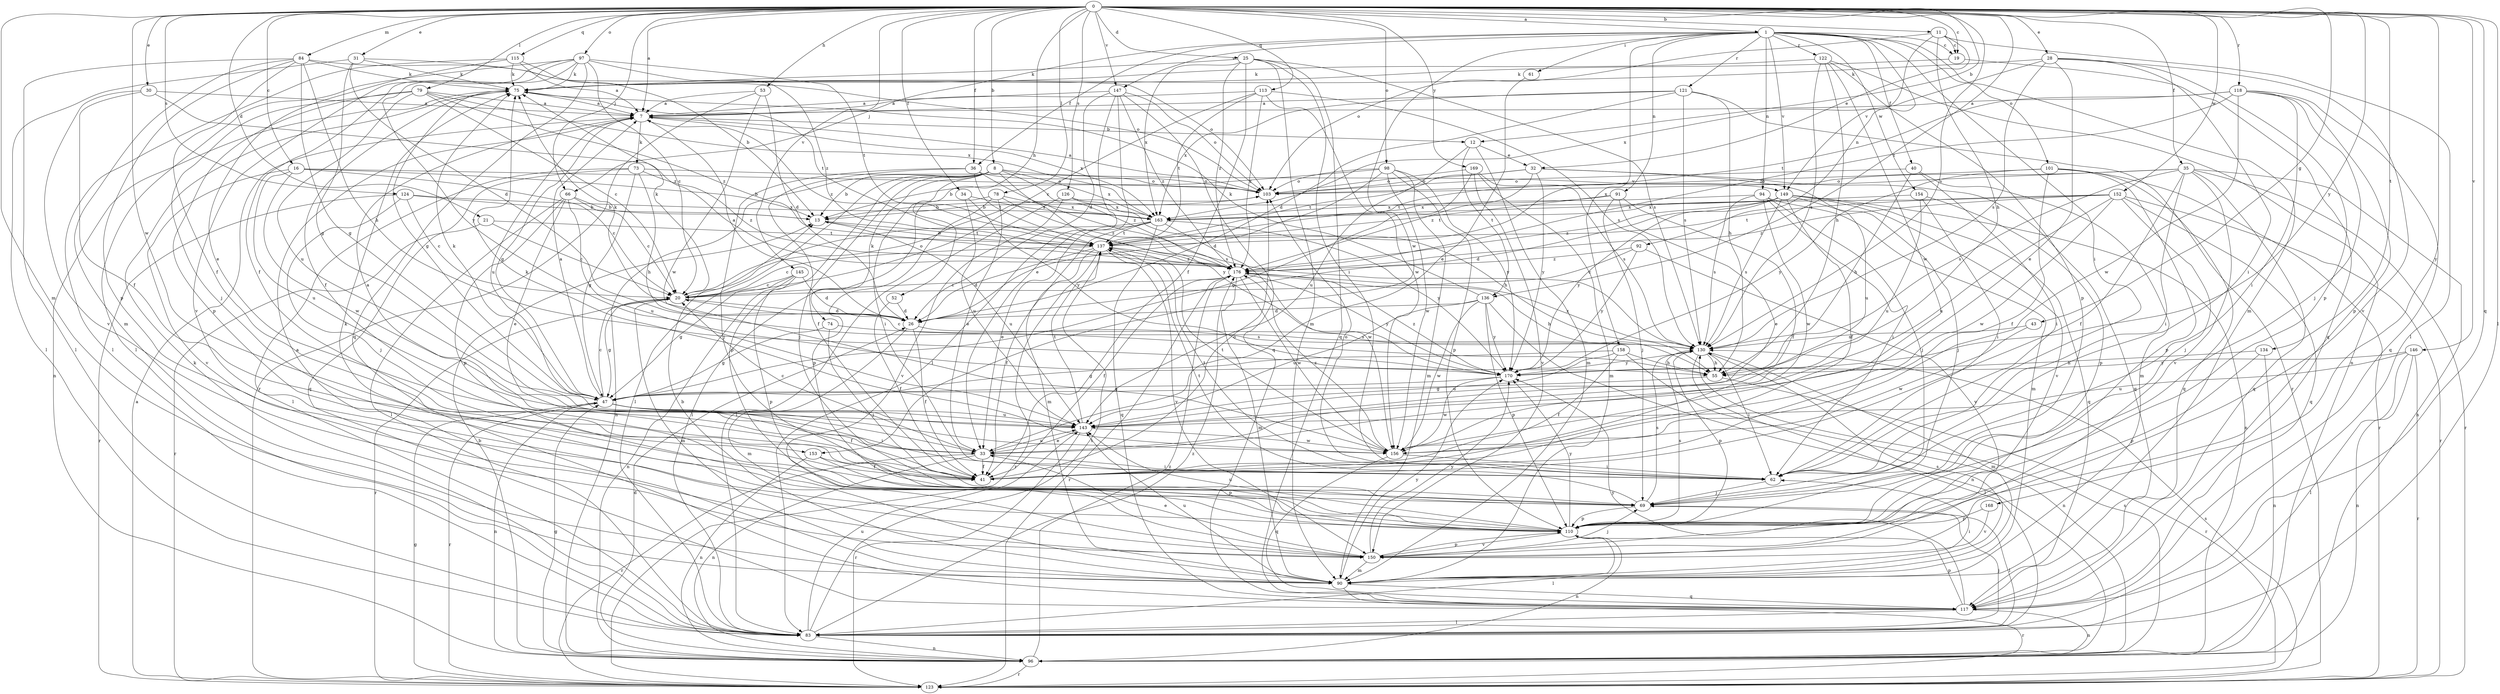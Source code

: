 strict digraph  {
0;
1;
7;
8;
11;
12;
13;
16;
19;
20;
21;
25;
26;
28;
30;
31;
32;
33;
34;
35;
36;
40;
41;
43;
47;
52;
53;
55;
61;
62;
66;
69;
73;
74;
75;
78;
79;
83;
84;
90;
91;
92;
94;
96;
97;
98;
101;
103;
110;
113;
115;
117;
118;
121;
122;
123;
124;
126;
130;
134;
136;
137;
143;
145;
146;
147;
149;
150;
152;
153;
154;
156;
158;
163;
168;
169;
170;
176;
0 -> 1  [label=a];
0 -> 7  [label=a];
0 -> 8  [label=b];
0 -> 11  [label=b];
0 -> 12  [label=b];
0 -> 16  [label=c];
0 -> 19  [label=c];
0 -> 21  [label=d];
0 -> 25  [label=d];
0 -> 28  [label=e];
0 -> 30  [label=e];
0 -> 31  [label=e];
0 -> 34  [label=f];
0 -> 35  [label=f];
0 -> 36  [label=f];
0 -> 43  [label=g];
0 -> 52  [label=h];
0 -> 53  [label=h];
0 -> 66  [label=j];
0 -> 78  [label=l];
0 -> 79  [label=l];
0 -> 83  [label=l];
0 -> 84  [label=m];
0 -> 90  [label=m];
0 -> 97  [label=o];
0 -> 98  [label=o];
0 -> 113  [label=q];
0 -> 115  [label=q];
0 -> 117  [label=q];
0 -> 118  [label=r];
0 -> 124  [label=s];
0 -> 126  [label=s];
0 -> 130  [label=s];
0 -> 134  [label=t];
0 -> 136  [label=t];
0 -> 145  [label=v];
0 -> 146  [label=v];
0 -> 147  [label=v];
0 -> 152  [label=w];
0 -> 153  [label=w];
0 -> 168  [label=y];
0 -> 169  [label=y];
0 -> 170  [label=y];
1 -> 19  [label=c];
1 -> 36  [label=f];
1 -> 40  [label=f];
1 -> 61  [label=i];
1 -> 62  [label=i];
1 -> 66  [label=j];
1 -> 90  [label=m];
1 -> 91  [label=n];
1 -> 92  [label=n];
1 -> 94  [label=n];
1 -> 101  [label=o];
1 -> 121  [label=r];
1 -> 122  [label=r];
1 -> 147  [label=v];
1 -> 149  [label=v];
1 -> 153  [label=w];
1 -> 154  [label=w];
1 -> 158  [label=x];
7 -> 12  [label=b];
7 -> 47  [label=g];
7 -> 73  [label=k];
7 -> 143  [label=u];
7 -> 163  [label=x];
7 -> 176  [label=z];
8 -> 13  [label=b];
8 -> 62  [label=i];
8 -> 69  [label=j];
8 -> 74  [label=k];
8 -> 83  [label=l];
8 -> 96  [label=n];
8 -> 110  [label=p];
8 -> 149  [label=v];
8 -> 163  [label=x];
8 -> 170  [label=y];
8 -> 176  [label=z];
11 -> 19  [label=c];
11 -> 32  [label=e];
11 -> 55  [label=h];
11 -> 83  [label=l];
11 -> 103  [label=o];
11 -> 149  [label=v];
12 -> 32  [label=e];
12 -> 90  [label=m];
12 -> 136  [label=t];
12 -> 143  [label=u];
13 -> 137  [label=t];
13 -> 143  [label=u];
16 -> 13  [label=b];
16 -> 20  [label=c];
16 -> 103  [label=o];
16 -> 143  [label=u];
16 -> 150  [label=v];
16 -> 156  [label=w];
19 -> 75  [label=k];
19 -> 117  [label=q];
20 -> 26  [label=d];
20 -> 47  [label=g];
20 -> 75  [label=k];
20 -> 90  [label=m];
20 -> 103  [label=o];
20 -> 123  [label=r];
21 -> 20  [label=c];
21 -> 123  [label=r];
21 -> 137  [label=t];
25 -> 41  [label=f];
25 -> 62  [label=i];
25 -> 75  [label=k];
25 -> 90  [label=m];
25 -> 117  [label=q];
25 -> 130  [label=s];
25 -> 163  [label=x];
25 -> 176  [label=z];
26 -> 7  [label=a];
26 -> 41  [label=f];
26 -> 75  [label=k];
26 -> 90  [label=m];
26 -> 130  [label=s];
28 -> 33  [label=e];
28 -> 62  [label=i];
28 -> 75  [label=k];
28 -> 110  [label=p];
28 -> 130  [label=s];
28 -> 150  [label=v];
28 -> 163  [label=x];
30 -> 7  [label=a];
30 -> 41  [label=f];
30 -> 150  [label=v];
30 -> 176  [label=z];
31 -> 26  [label=d];
31 -> 47  [label=g];
31 -> 75  [label=k];
31 -> 83  [label=l];
31 -> 103  [label=o];
32 -> 103  [label=o];
32 -> 117  [label=q];
32 -> 137  [label=t];
32 -> 143  [label=u];
32 -> 170  [label=y];
32 -> 176  [label=z];
33 -> 7  [label=a];
33 -> 20  [label=c];
33 -> 41  [label=f];
33 -> 62  [label=i];
33 -> 96  [label=n];
33 -> 123  [label=r];
33 -> 143  [label=u];
34 -> 143  [label=u];
34 -> 163  [label=x];
34 -> 170  [label=y];
35 -> 41  [label=f];
35 -> 62  [label=i];
35 -> 96  [label=n];
35 -> 103  [label=o];
35 -> 117  [label=q];
35 -> 123  [label=r];
35 -> 130  [label=s];
35 -> 137  [label=t];
35 -> 150  [label=v];
36 -> 41  [label=f];
36 -> 69  [label=j];
36 -> 103  [label=o];
36 -> 130  [label=s];
36 -> 137  [label=t];
40 -> 55  [label=h];
40 -> 62  [label=i];
40 -> 90  [label=m];
40 -> 103  [label=o];
41 -> 103  [label=o];
43 -> 130  [label=s];
43 -> 156  [label=w];
47 -> 7  [label=a];
47 -> 20  [label=c];
47 -> 41  [label=f];
47 -> 62  [label=i];
47 -> 75  [label=k];
47 -> 96  [label=n];
47 -> 123  [label=r];
47 -> 143  [label=u];
52 -> 26  [label=d];
52 -> 41  [label=f];
53 -> 7  [label=a];
53 -> 26  [label=d];
53 -> 123  [label=r];
53 -> 156  [label=w];
55 -> 47  [label=g];
55 -> 123  [label=r];
61 -> 33  [label=e];
62 -> 69  [label=j];
62 -> 103  [label=o];
62 -> 137  [label=t];
66 -> 13  [label=b];
66 -> 20  [label=c];
66 -> 33  [label=e];
66 -> 83  [label=l];
66 -> 110  [label=p];
66 -> 143  [label=u];
69 -> 83  [label=l];
69 -> 110  [label=p];
69 -> 130  [label=s];
69 -> 137  [label=t];
73 -> 47  [label=g];
73 -> 55  [label=h];
73 -> 83  [label=l];
73 -> 103  [label=o];
73 -> 117  [label=q];
73 -> 176  [label=z];
74 -> 47  [label=g];
74 -> 69  [label=j];
74 -> 130  [label=s];
75 -> 7  [label=a];
75 -> 41  [label=f];
75 -> 47  [label=g];
75 -> 96  [label=n];
75 -> 137  [label=t];
78 -> 33  [label=e];
78 -> 83  [label=l];
78 -> 110  [label=p];
78 -> 163  [label=x];
78 -> 176  [label=z];
79 -> 7  [label=a];
79 -> 20  [label=c];
79 -> 69  [label=j];
79 -> 110  [label=p];
79 -> 143  [label=u];
79 -> 163  [label=x];
79 -> 176  [label=z];
83 -> 69  [label=j];
83 -> 75  [label=k];
83 -> 96  [label=n];
83 -> 137  [label=t];
83 -> 143  [label=u];
83 -> 176  [label=z];
84 -> 41  [label=f];
84 -> 47  [label=g];
84 -> 55  [label=h];
84 -> 75  [label=k];
84 -> 83  [label=l];
84 -> 90  [label=m];
84 -> 103  [label=o];
84 -> 110  [label=p];
90 -> 7  [label=a];
90 -> 13  [label=b];
90 -> 62  [label=i];
90 -> 117  [label=q];
90 -> 123  [label=r];
90 -> 130  [label=s];
90 -> 143  [label=u];
90 -> 170  [label=y];
91 -> 33  [label=e];
91 -> 41  [label=f];
91 -> 69  [label=j];
91 -> 137  [label=t];
91 -> 163  [label=x];
92 -> 20  [label=c];
92 -> 150  [label=v];
92 -> 170  [label=y];
92 -> 176  [label=z];
94 -> 62  [label=i];
94 -> 69  [label=j];
94 -> 90  [label=m];
94 -> 130  [label=s];
94 -> 156  [label=w];
94 -> 163  [label=x];
96 -> 13  [label=b];
96 -> 26  [label=d];
96 -> 47  [label=g];
96 -> 123  [label=r];
96 -> 130  [label=s];
96 -> 176  [label=z];
97 -> 20  [label=c];
97 -> 41  [label=f];
97 -> 75  [label=k];
97 -> 83  [label=l];
97 -> 117  [label=q];
97 -> 137  [label=t];
97 -> 150  [label=v];
97 -> 170  [label=y];
97 -> 176  [label=z];
98 -> 13  [label=b];
98 -> 26  [label=d];
98 -> 90  [label=m];
98 -> 103  [label=o];
98 -> 110  [label=p];
98 -> 156  [label=w];
98 -> 170  [label=y];
101 -> 41  [label=f];
101 -> 103  [label=o];
101 -> 110  [label=p];
101 -> 117  [label=q];
101 -> 123  [label=r];
101 -> 170  [label=y];
103 -> 7  [label=a];
103 -> 13  [label=b];
110 -> 83  [label=l];
110 -> 96  [label=n];
110 -> 130  [label=s];
110 -> 143  [label=u];
110 -> 150  [label=v];
110 -> 170  [label=y];
113 -> 7  [label=a];
113 -> 20  [label=c];
113 -> 130  [label=s];
113 -> 137  [label=t];
113 -> 156  [label=w];
113 -> 176  [label=z];
115 -> 7  [label=a];
115 -> 13  [label=b];
115 -> 33  [label=e];
115 -> 75  [label=k];
115 -> 83  [label=l];
117 -> 83  [label=l];
117 -> 96  [label=n];
117 -> 110  [label=p];
117 -> 170  [label=y];
118 -> 7  [label=a];
118 -> 62  [label=i];
118 -> 69  [label=j];
118 -> 110  [label=p];
118 -> 117  [label=q];
118 -> 137  [label=t];
118 -> 156  [label=w];
118 -> 176  [label=z];
121 -> 7  [label=a];
121 -> 26  [label=d];
121 -> 55  [label=h];
121 -> 123  [label=r];
121 -> 130  [label=s];
121 -> 163  [label=x];
122 -> 55  [label=h];
122 -> 75  [label=k];
122 -> 96  [label=n];
122 -> 110  [label=p];
122 -> 130  [label=s];
122 -> 156  [label=w];
123 -> 7  [label=a];
123 -> 47  [label=g];
123 -> 130  [label=s];
124 -> 13  [label=b];
124 -> 20  [label=c];
124 -> 69  [label=j];
124 -> 123  [label=r];
124 -> 163  [label=x];
126 -> 55  [label=h];
126 -> 83  [label=l];
126 -> 150  [label=v];
126 -> 163  [label=x];
130 -> 20  [label=c];
130 -> 55  [label=h];
130 -> 62  [label=i];
130 -> 83  [label=l];
130 -> 90  [label=m];
130 -> 110  [label=p];
130 -> 170  [label=y];
130 -> 176  [label=z];
134 -> 55  [label=h];
134 -> 96  [label=n];
134 -> 110  [label=p];
136 -> 26  [label=d];
136 -> 75  [label=k];
136 -> 96  [label=n];
136 -> 110  [label=p];
136 -> 143  [label=u];
136 -> 156  [label=w];
136 -> 170  [label=y];
137 -> 13  [label=b];
137 -> 20  [label=c];
137 -> 26  [label=d];
137 -> 41  [label=f];
137 -> 123  [label=r];
137 -> 150  [label=v];
137 -> 176  [label=z];
143 -> 33  [label=e];
143 -> 123  [label=r];
143 -> 137  [label=t];
143 -> 156  [label=w];
145 -> 20  [label=c];
145 -> 26  [label=d];
145 -> 47  [label=g];
145 -> 96  [label=n];
145 -> 110  [label=p];
146 -> 83  [label=l];
146 -> 96  [label=n];
146 -> 123  [label=r];
146 -> 143  [label=u];
146 -> 170  [label=y];
147 -> 7  [label=a];
147 -> 26  [label=d];
147 -> 33  [label=e];
147 -> 83  [label=l];
147 -> 103  [label=o];
147 -> 117  [label=q];
147 -> 176  [label=z];
149 -> 13  [label=b];
149 -> 26  [label=d];
149 -> 41  [label=f];
149 -> 69  [label=j];
149 -> 96  [label=n];
149 -> 117  [label=q];
149 -> 130  [label=s];
149 -> 150  [label=v];
149 -> 170  [label=y];
149 -> 176  [label=z];
150 -> 33  [label=e];
150 -> 69  [label=j];
150 -> 75  [label=k];
150 -> 90  [label=m];
150 -> 110  [label=p];
150 -> 170  [label=y];
152 -> 69  [label=j];
152 -> 117  [label=q];
152 -> 123  [label=r];
152 -> 137  [label=t];
152 -> 143  [label=u];
152 -> 156  [label=w];
152 -> 163  [label=x];
152 -> 176  [label=z];
153 -> 41  [label=f];
153 -> 96  [label=n];
153 -> 110  [label=p];
154 -> 62  [label=i];
154 -> 110  [label=p];
154 -> 143  [label=u];
154 -> 163  [label=x];
156 -> 62  [label=i];
156 -> 75  [label=k];
156 -> 117  [label=q];
156 -> 137  [label=t];
156 -> 176  [label=z];
158 -> 41  [label=f];
158 -> 47  [label=g];
158 -> 55  [label=h];
158 -> 96  [label=n];
158 -> 143  [label=u];
163 -> 20  [label=c];
163 -> 33  [label=e];
163 -> 90  [label=m];
163 -> 117  [label=q];
163 -> 137  [label=t];
163 -> 156  [label=w];
163 -> 170  [label=y];
168 -> 110  [label=p];
168 -> 150  [label=v];
169 -> 47  [label=g];
169 -> 90  [label=m];
169 -> 103  [label=o];
169 -> 130  [label=s];
169 -> 150  [label=v];
170 -> 47  [label=g];
170 -> 156  [label=w];
170 -> 176  [label=z];
176 -> 20  [label=c];
176 -> 41  [label=f];
176 -> 55  [label=h];
176 -> 90  [label=m];
176 -> 123  [label=r];
176 -> 156  [label=w];
176 -> 170  [label=y];
}
